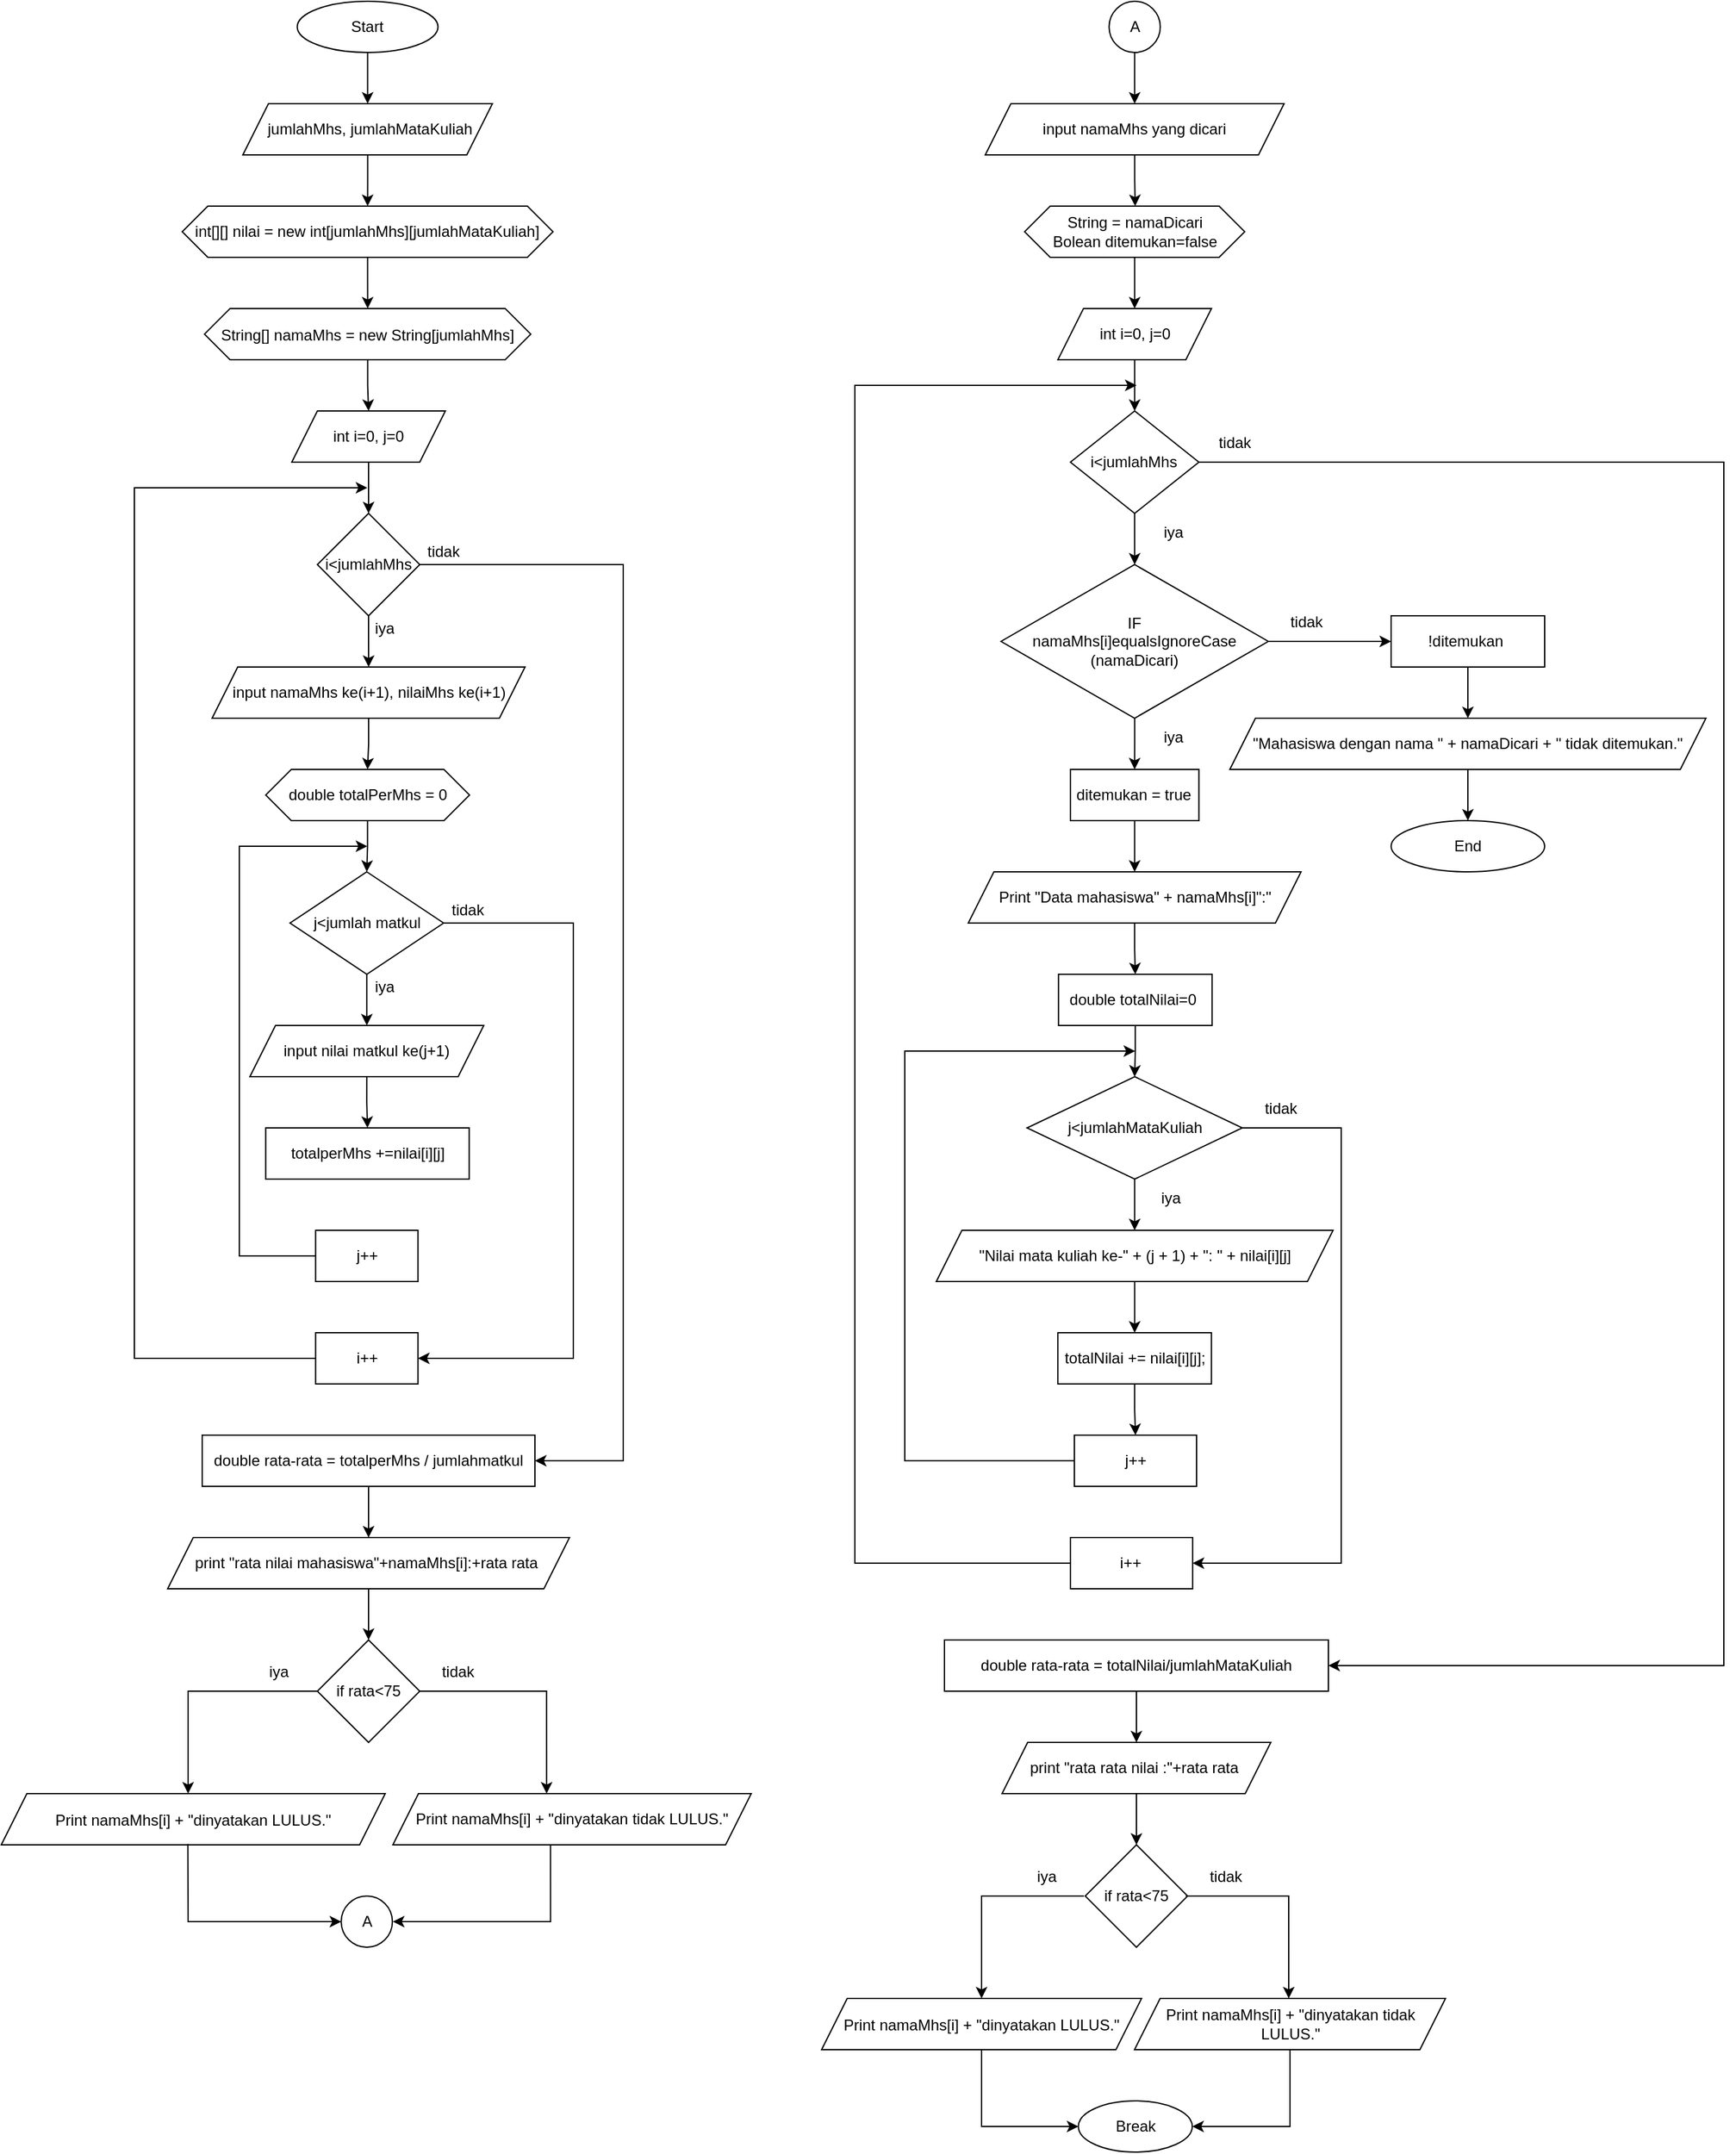<mxfile version="25.0.3">
  <diagram id="C5RBs43oDa-KdzZeNtuy" name="Page-1">
    <mxGraphModel dx="3225" dy="1543" grid="1" gridSize="10" guides="1" tooltips="1" connect="1" arrows="1" fold="1" page="1" pageScale="1" pageWidth="827" pageHeight="1169" math="0" shadow="0">
      <root>
        <mxCell id="WIyWlLk6GJQsqaUBKTNV-0" />
        <mxCell id="WIyWlLk6GJQsqaUBKTNV-1" parent="WIyWlLk6GJQsqaUBKTNV-0" />
        <mxCell id="BTnv91q3jWUFgaDJkeV0-0" value="" style="edgeStyle=orthogonalEdgeStyle;rounded=0;orthogonalLoop=1;jettySize=auto;html=1;" parent="WIyWlLk6GJQsqaUBKTNV-1" source="jwS2e_aPXgQfTxwPNNqi-0" target="jwS2e_aPXgQfTxwPNNqi-1" edge="1">
          <mxGeometry relative="1" as="geometry" />
        </mxCell>
        <mxCell id="jwS2e_aPXgQfTxwPNNqi-0" value="Start" style="ellipse;whiteSpace=wrap;html=1;" parent="WIyWlLk6GJQsqaUBKTNV-1" vertex="1">
          <mxGeometry x="345.26" y="40" width="110" height="40" as="geometry" />
        </mxCell>
        <mxCell id="jwS2e_aPXgQfTxwPNNqi-4" value="" style="edgeStyle=orthogonalEdgeStyle;rounded=0;orthogonalLoop=1;jettySize=auto;html=1;" parent="WIyWlLk6GJQsqaUBKTNV-1" source="jwS2e_aPXgQfTxwPNNqi-1" target="jwS2e_aPXgQfTxwPNNqi-3" edge="1">
          <mxGeometry relative="1" as="geometry" />
        </mxCell>
        <mxCell id="jwS2e_aPXgQfTxwPNNqi-1" value="&amp;nbsp;jumlahMhs, jumlahMataKuliah" style="shape=parallelogram;perimeter=parallelogramPerimeter;whiteSpace=wrap;html=1;fixedSize=1;" parent="WIyWlLk6GJQsqaUBKTNV-1" vertex="1">
          <mxGeometry x="302.76" y="120" width="195" height="40" as="geometry" />
        </mxCell>
        <mxCell id="jwS2e_aPXgQfTxwPNNqi-33" value="" style="edgeStyle=orthogonalEdgeStyle;rounded=0;orthogonalLoop=1;jettySize=auto;html=1;" parent="WIyWlLk6GJQsqaUBKTNV-1" source="jwS2e_aPXgQfTxwPNNqi-3" target="jwS2e_aPXgQfTxwPNNqi-5" edge="1">
          <mxGeometry relative="1" as="geometry" />
        </mxCell>
        <mxCell id="jwS2e_aPXgQfTxwPNNqi-3" value="&lt;p data-pm-slice=&quot;1 1 []&quot;&gt;int[][] nilai = new int[jumlahMhs][jumlahMataKuliah]&lt;/p&gt;" style="shape=hexagon;perimeter=hexagonPerimeter2;whiteSpace=wrap;html=1;fixedSize=1;" parent="WIyWlLk6GJQsqaUBKTNV-1" vertex="1">
          <mxGeometry x="255.39" y="200" width="289.74" height="40" as="geometry" />
        </mxCell>
        <mxCell id="jwS2e_aPXgQfTxwPNNqi-34" value="" style="edgeStyle=orthogonalEdgeStyle;rounded=0;orthogonalLoop=1;jettySize=auto;html=1;" parent="WIyWlLk6GJQsqaUBKTNV-1" source="jwS2e_aPXgQfTxwPNNqi-5" target="jwS2e_aPXgQfTxwPNNqi-8" edge="1">
          <mxGeometry relative="1" as="geometry" />
        </mxCell>
        <mxCell id="jwS2e_aPXgQfTxwPNNqi-5" value="String[] namaMhs = new String[jumlahMhs]" style="shape=hexagon;perimeter=hexagonPerimeter2;fixedSize=1;fontFamily=Helvetica;fontColor=default;" parent="WIyWlLk6GJQsqaUBKTNV-1" vertex="1">
          <mxGeometry x="272.76" y="280" width="255" height="40" as="geometry" />
        </mxCell>
        <mxCell id="jwS2e_aPXgQfTxwPNNqi-36" value="" style="edgeStyle=orthogonalEdgeStyle;rounded=0;orthogonalLoop=1;jettySize=auto;html=1;" parent="WIyWlLk6GJQsqaUBKTNV-1" source="jwS2e_aPXgQfTxwPNNqi-7" target="jwS2e_aPXgQfTxwPNNqi-11" edge="1">
          <mxGeometry relative="1" as="geometry" />
        </mxCell>
        <mxCell id="B4vdxbvmDV-0QUIjVJQJ-12" style="edgeStyle=orthogonalEdgeStyle;rounded=0;orthogonalLoop=1;jettySize=auto;html=1;exitX=1;exitY=0.5;exitDx=0;exitDy=0;entryX=1;entryY=0.5;entryDx=0;entryDy=0;" parent="WIyWlLk6GJQsqaUBKTNV-1" source="jwS2e_aPXgQfTxwPNNqi-7" target="jwS2e_aPXgQfTxwPNNqi-45" edge="1">
          <mxGeometry relative="1" as="geometry">
            <mxPoint x="640" y="1100" as="targetPoint" />
            <Array as="points">
              <mxPoint x="600" y="480" />
              <mxPoint x="600" y="1180" />
            </Array>
          </mxGeometry>
        </mxCell>
        <mxCell id="jwS2e_aPXgQfTxwPNNqi-7" value="i&amp;lt;jumlahMhs" style="rhombus;whiteSpace=wrap;html=1;" parent="WIyWlLk6GJQsqaUBKTNV-1" vertex="1">
          <mxGeometry x="361" y="440" width="80" height="80" as="geometry" />
        </mxCell>
        <mxCell id="jwS2e_aPXgQfTxwPNNqi-35" value="" style="edgeStyle=orthogonalEdgeStyle;rounded=0;orthogonalLoop=1;jettySize=auto;html=1;" parent="WIyWlLk6GJQsqaUBKTNV-1" source="jwS2e_aPXgQfTxwPNNqi-8" target="jwS2e_aPXgQfTxwPNNqi-7" edge="1">
          <mxGeometry relative="1" as="geometry" />
        </mxCell>
        <mxCell id="jwS2e_aPXgQfTxwPNNqi-8" value="int i=0, j=0" style="shape=parallelogram;perimeter=parallelogramPerimeter;whiteSpace=wrap;html=1;fixedSize=1;" parent="WIyWlLk6GJQsqaUBKTNV-1" vertex="1">
          <mxGeometry x="341" y="360" width="120" height="40" as="geometry" />
        </mxCell>
        <mxCell id="BTnv91q3jWUFgaDJkeV0-2" value="" style="edgeStyle=orthogonalEdgeStyle;rounded=0;orthogonalLoop=1;jettySize=auto;html=1;" parent="WIyWlLk6GJQsqaUBKTNV-1" source="jwS2e_aPXgQfTxwPNNqi-11" target="B4vdxbvmDV-0QUIjVJQJ-2" edge="1">
          <mxGeometry relative="1" as="geometry" />
        </mxCell>
        <mxCell id="jwS2e_aPXgQfTxwPNNqi-11" value="input namaMhs ke(i+1), nilaiMhs ke(i+1)" style="shape=parallelogram;perimeter=parallelogramPerimeter;whiteSpace=wrap;html=1;fixedSize=1;" parent="WIyWlLk6GJQsqaUBKTNV-1" vertex="1">
          <mxGeometry x="278.75" y="560" width="244.5" height="40" as="geometry" />
        </mxCell>
        <mxCell id="jwS2e_aPXgQfTxwPNNqi-18" style="edgeStyle=orthogonalEdgeStyle;rounded=0;orthogonalLoop=1;jettySize=auto;html=1;exitX=1;exitY=0.5;exitDx=0;exitDy=0;entryX=1;entryY=0.5;entryDx=0;entryDy=0;" parent="WIyWlLk6GJQsqaUBKTNV-1" target="jwS2e_aPXgQfTxwPNNqi-25" edge="1">
          <mxGeometry relative="1" as="geometry">
            <mxPoint x="445" y="1060" as="targetPoint" />
            <Array as="points">
              <mxPoint x="561" y="760" />
              <mxPoint x="561" y="1100" />
            </Array>
            <mxPoint x="440" y="760" as="sourcePoint" />
          </mxGeometry>
        </mxCell>
        <mxCell id="B4vdxbvmDV-0QUIjVJQJ-9" style="edgeStyle=orthogonalEdgeStyle;rounded=0;orthogonalLoop=1;jettySize=auto;html=1;exitX=0.5;exitY=1;exitDx=0;exitDy=0;entryX=0.5;entryY=0;entryDx=0;entryDy=0;" parent="WIyWlLk6GJQsqaUBKTNV-1" source="jwS2e_aPXgQfTxwPNNqi-13" target="jwS2e_aPXgQfTxwPNNqi-38" edge="1">
          <mxGeometry relative="1" as="geometry" />
        </mxCell>
        <mxCell id="jwS2e_aPXgQfTxwPNNqi-13" value="j&amp;lt;jumlah matkul" style="rhombus;whiteSpace=wrap;html=1;" parent="WIyWlLk6GJQsqaUBKTNV-1" vertex="1">
          <mxGeometry x="339.63" y="720" width="120" height="80" as="geometry" />
        </mxCell>
        <mxCell id="jwS2e_aPXgQfTxwPNNqi-15" value="j++" style="rounded=0;whiteSpace=wrap;html=1;" parent="WIyWlLk6GJQsqaUBKTNV-1" vertex="1">
          <mxGeometry x="359.63" y="1000" width="80" height="40" as="geometry" />
        </mxCell>
        <mxCell id="jwS2e_aPXgQfTxwPNNqi-29" style="edgeStyle=orthogonalEdgeStyle;rounded=0;orthogonalLoop=1;jettySize=auto;html=1;exitX=0;exitY=0.5;exitDx=0;exitDy=0;" parent="WIyWlLk6GJQsqaUBKTNV-1" source="jwS2e_aPXgQfTxwPNNqi-25" edge="1">
          <mxGeometry relative="1" as="geometry">
            <mxPoint x="400" y="420" as="targetPoint" />
            <Array as="points">
              <mxPoint x="361" y="1100" />
              <mxPoint x="218" y="1100" />
              <mxPoint x="218" y="420" />
            </Array>
            <mxPoint x="360" y="1060" as="sourcePoint" />
          </mxGeometry>
        </mxCell>
        <mxCell id="jwS2e_aPXgQfTxwPNNqi-25" value="i++" style="rounded=0;whiteSpace=wrap;html=1;" parent="WIyWlLk6GJQsqaUBKTNV-1" vertex="1">
          <mxGeometry x="359.63" y="1080" width="80" height="40" as="geometry" />
        </mxCell>
        <mxCell id="B4vdxbvmDV-0QUIjVJQJ-10" style="edgeStyle=orthogonalEdgeStyle;rounded=0;orthogonalLoop=1;jettySize=auto;html=1;exitX=0.5;exitY=1;exitDx=0;exitDy=0;entryX=0.5;entryY=0;entryDx=0;entryDy=0;" parent="WIyWlLk6GJQsqaUBKTNV-1" source="jwS2e_aPXgQfTxwPNNqi-38" target="B4vdxbvmDV-0QUIjVJQJ-7" edge="1">
          <mxGeometry relative="1" as="geometry" />
        </mxCell>
        <mxCell id="jwS2e_aPXgQfTxwPNNqi-38" value="input nilai matkul ke(j+1)" style="shape=parallelogram;perimeter=parallelogramPerimeter;whiteSpace=wrap;html=1;fixedSize=1;" parent="WIyWlLk6GJQsqaUBKTNV-1" vertex="1">
          <mxGeometry x="308.26" y="840" width="182.75" height="40" as="geometry" />
        </mxCell>
        <mxCell id="jwS2e_aPXgQfTxwPNNqi-40" value="iya" style="text;strokeColor=none;fillColor=none;align=left;verticalAlign=middle;spacingLeft=4;spacingRight=4;overflow=hidden;points=[[0,0.5],[1,0.5]];portConstraint=eastwest;rotatable=0;whiteSpace=wrap;html=1;" parent="WIyWlLk6GJQsqaUBKTNV-1" vertex="1">
          <mxGeometry x="400.26" y="520" width="55" height="20" as="geometry" />
        </mxCell>
        <mxCell id="jwS2e_aPXgQfTxwPNNqi-41" value="iya" style="text;strokeColor=none;fillColor=none;align=left;verticalAlign=middle;spacingLeft=4;spacingRight=4;overflow=hidden;points=[[0,0.5],[1,0.5]];portConstraint=eastwest;rotatable=0;whiteSpace=wrap;html=1;" parent="WIyWlLk6GJQsqaUBKTNV-1" vertex="1">
          <mxGeometry x="400.26" y="800" width="55" height="20" as="geometry" />
        </mxCell>
        <mxCell id="jwS2e_aPXgQfTxwPNNqi-42" value="tidak" style="text;strokeColor=none;fillColor=none;align=left;verticalAlign=middle;spacingLeft=4;spacingRight=4;overflow=hidden;points=[[0,0.5],[1,0.5]];portConstraint=eastwest;rotatable=0;whiteSpace=wrap;html=1;" parent="WIyWlLk6GJQsqaUBKTNV-1" vertex="1">
          <mxGeometry x="441" y="460" width="55" height="20" as="geometry" />
        </mxCell>
        <mxCell id="jwS2e_aPXgQfTxwPNNqi-43" value="tidak" style="text;strokeColor=none;fillColor=none;align=left;verticalAlign=middle;spacingLeft=4;spacingRight=4;overflow=hidden;points=[[0,0.5],[1,0.5]];portConstraint=eastwest;rotatable=0;whiteSpace=wrap;html=1;" parent="WIyWlLk6GJQsqaUBKTNV-1" vertex="1">
          <mxGeometry x="459.63" y="740" width="55" height="20" as="geometry" />
        </mxCell>
        <mxCell id="jwS2e_aPXgQfTxwPNNqi-52" value="" style="edgeStyle=orthogonalEdgeStyle;rounded=0;orthogonalLoop=1;jettySize=auto;html=1;" parent="WIyWlLk6GJQsqaUBKTNV-1" source="jwS2e_aPXgQfTxwPNNqi-45" target="jwS2e_aPXgQfTxwPNNqi-51" edge="1">
          <mxGeometry relative="1" as="geometry" />
        </mxCell>
        <mxCell id="jwS2e_aPXgQfTxwPNNqi-45" value="double rata-rata =&amp;nbsp;&lt;span style=&quot;background-color: initial;&quot;&gt;totalperMhs / jumlahmatkul&lt;/span&gt;" style="rounded=0;whiteSpace=wrap;html=1;" parent="WIyWlLk6GJQsqaUBKTNV-1" vertex="1">
          <mxGeometry x="271" y="1160" width="260" height="40" as="geometry" />
        </mxCell>
        <mxCell id="jwS2e_aPXgQfTxwPNNqi-54" value="" style="edgeStyle=orthogonalEdgeStyle;rounded=0;orthogonalLoop=1;jettySize=auto;html=1;" parent="WIyWlLk6GJQsqaUBKTNV-1" source="jwS2e_aPXgQfTxwPNNqi-51" target="jwS2e_aPXgQfTxwPNNqi-53" edge="1">
          <mxGeometry relative="1" as="geometry" />
        </mxCell>
        <mxCell id="jwS2e_aPXgQfTxwPNNqi-51" value="print &quot;rata nilai mahasiswa&quot;+namaMhs[i]:+rata rata&amp;nbsp;" style="shape=parallelogram;perimeter=parallelogramPerimeter;whiteSpace=wrap;html=1;fixedSize=1;rounded=0;" parent="WIyWlLk6GJQsqaUBKTNV-1" vertex="1">
          <mxGeometry x="244" y="1240" width="314" height="40" as="geometry" />
        </mxCell>
        <mxCell id="jwS2e_aPXgQfTxwPNNqi-59" value="" style="edgeStyle=orthogonalEdgeStyle;rounded=0;orthogonalLoop=1;jettySize=auto;html=1;" parent="WIyWlLk6GJQsqaUBKTNV-1" source="jwS2e_aPXgQfTxwPNNqi-53" target="jwS2e_aPXgQfTxwPNNqi-58" edge="1">
          <mxGeometry relative="1" as="geometry">
            <Array as="points">
              <mxPoint x="260" y="1360" />
            </Array>
          </mxGeometry>
        </mxCell>
        <mxCell id="jwS2e_aPXgQfTxwPNNqi-61" value="" style="edgeStyle=orthogonalEdgeStyle;rounded=0;orthogonalLoop=1;jettySize=auto;html=1;entryX=0.429;entryY=0;entryDx=0;entryDy=0;entryPerimeter=0;" parent="WIyWlLk6GJQsqaUBKTNV-1" source="jwS2e_aPXgQfTxwPNNqi-53" target="jwS2e_aPXgQfTxwPNNqi-62" edge="1">
          <mxGeometry relative="1" as="geometry">
            <mxPoint x="534.053" y="1440" as="targetPoint" />
            <Array as="points">
              <mxPoint x="540" y="1360" />
            </Array>
          </mxGeometry>
        </mxCell>
        <mxCell id="jwS2e_aPXgQfTxwPNNqi-53" value="if rata&amp;lt;75" style="rhombus;whiteSpace=wrap;html=1;rounded=0;" parent="WIyWlLk6GJQsqaUBKTNV-1" vertex="1">
          <mxGeometry x="361" y="1320" width="80" height="80" as="geometry" />
        </mxCell>
        <mxCell id="jwS2e_aPXgQfTxwPNNqi-58" value="Print namaMhs[i] + &quot;dinyatakan LULUS.&quot;" style="shape=parallelogram;perimeter=parallelogramPerimeter;fixedSize=1;rounded=0;fillColor=default;strokeColor=default;fontColor=default;" parent="WIyWlLk6GJQsqaUBKTNV-1" vertex="1">
          <mxGeometry x="114" y="1440" width="300" height="40" as="geometry" />
        </mxCell>
        <mxCell id="H9_sYcuOeCX_Qr50alYG-3" style="edgeStyle=orthogonalEdgeStyle;rounded=0;orthogonalLoop=1;jettySize=auto;html=1;exitX=0.5;exitY=1;exitDx=0;exitDy=0;" parent="WIyWlLk6GJQsqaUBKTNV-1" edge="1">
          <mxGeometry relative="1" as="geometry">
            <mxPoint x="420" y="1540" as="targetPoint" />
            <Array as="points">
              <mxPoint x="543" y="1540" />
            </Array>
            <mxPoint x="543.18" y="1480" as="sourcePoint" />
          </mxGeometry>
        </mxCell>
        <mxCell id="jwS2e_aPXgQfTxwPNNqi-62" value="Print&amp;nbsp;&lt;span style=&quot;background-color: initial;&quot;&gt;namaMhs[i] + &quot;dinyatakan tidak LULUS.&quot;&lt;/span&gt;" style="shape=parallelogram;perimeter=parallelogramPerimeter;whiteSpace=wrap;html=1;fixedSize=1;rounded=0;" parent="WIyWlLk6GJQsqaUBKTNV-1" vertex="1">
          <mxGeometry x="420" y="1440" width="280" height="40" as="geometry" />
        </mxCell>
        <mxCell id="B4vdxbvmDV-0QUIjVJQJ-3" value="" style="edgeStyle=orthogonalEdgeStyle;rounded=0;orthogonalLoop=1;jettySize=auto;html=1;exitX=0;exitY=0.5;exitDx=0;exitDy=0;" parent="WIyWlLk6GJQsqaUBKTNV-1" source="jwS2e_aPXgQfTxwPNNqi-15" edge="1">
          <mxGeometry relative="1" as="geometry">
            <mxPoint x="400" y="700" as="targetPoint" />
            <Array as="points">
              <mxPoint x="300" y="1020" />
              <mxPoint x="300" y="700" />
            </Array>
            <mxPoint x="360" y="950" as="sourcePoint" />
          </mxGeometry>
        </mxCell>
        <mxCell id="BTnv91q3jWUFgaDJkeV0-3" value="" style="edgeStyle=orthogonalEdgeStyle;rounded=0;orthogonalLoop=1;jettySize=auto;html=1;" parent="WIyWlLk6GJQsqaUBKTNV-1" source="B4vdxbvmDV-0QUIjVJQJ-2" target="jwS2e_aPXgQfTxwPNNqi-13" edge="1">
          <mxGeometry relative="1" as="geometry" />
        </mxCell>
        <mxCell id="B4vdxbvmDV-0QUIjVJQJ-2" value="double totalPerMhs&amp;nbsp;&lt;span style=&quot;background-color: initial;&quot;&gt;= 0&lt;/span&gt;" style="shape=hexagon;perimeter=hexagonPerimeter2;whiteSpace=wrap;html=1;fixedSize=1;" parent="WIyWlLk6GJQsqaUBKTNV-1" vertex="1">
          <mxGeometry x="320.64" y="640" width="159.24" height="40" as="geometry" />
        </mxCell>
        <mxCell id="B4vdxbvmDV-0QUIjVJQJ-7" value="totalperMhs +=nilai[i][j]" style="rounded=0;whiteSpace=wrap;html=1;" parent="WIyWlLk6GJQsqaUBKTNV-1" vertex="1">
          <mxGeometry x="320.64" y="920" width="159" height="40" as="geometry" />
        </mxCell>
        <mxCell id="B4vdxbvmDV-0QUIjVJQJ-49" value="iya" style="text;html=1;align=center;verticalAlign=middle;whiteSpace=wrap;rounded=0;fontFamily=Helvetica;fontSize=12;fontColor=default;" parent="WIyWlLk6GJQsqaUBKTNV-1" vertex="1">
          <mxGeometry x="301" y="1330" width="60" height="30" as="geometry" />
        </mxCell>
        <mxCell id="B4vdxbvmDV-0QUIjVJQJ-50" value="tidak" style="text;html=1;align=center;verticalAlign=middle;whiteSpace=wrap;rounded=0;fontFamily=Helvetica;fontSize=12;fontColor=default;" parent="WIyWlLk6GJQsqaUBKTNV-1" vertex="1">
          <mxGeometry x="441" y="1330" width="60" height="30" as="geometry" />
        </mxCell>
        <mxCell id="BTnv91q3jWUFgaDJkeV0-5" value="" style="endArrow=classic;html=1;rounded=0;exitX=0.486;exitY=0.98;exitDx=0;exitDy=0;exitPerimeter=0;entryX=0;entryY=0.5;entryDx=0;entryDy=0;" parent="WIyWlLk6GJQsqaUBKTNV-1" source="jwS2e_aPXgQfTxwPNNqi-58" target="CpKf-HVSkjeZZySReFww-56" edge="1">
          <mxGeometry width="50" height="50" relative="1" as="geometry">
            <mxPoint x="270" y="1470" as="sourcePoint" />
            <mxPoint x="292.88" y="1540" as="targetPoint" />
            <Array as="points">
              <mxPoint x="260" y="1540" />
            </Array>
          </mxGeometry>
        </mxCell>
        <mxCell id="CpKf-HVSkjeZZySReFww-1" value="" style="edgeStyle=orthogonalEdgeStyle;rounded=0;orthogonalLoop=1;jettySize=auto;html=1;" parent="WIyWlLk6GJQsqaUBKTNV-1" source="CpKf-HVSkjeZZySReFww-2" target="CpKf-HVSkjeZZySReFww-4" edge="1">
          <mxGeometry relative="1" as="geometry" />
        </mxCell>
        <mxCell id="CpKf-HVSkjeZZySReFww-2" value="&lt;div&gt;String = namaDicari&lt;/div&gt;Bolean ditemukan=false" style="shape=hexagon;perimeter=hexagonPerimeter2;whiteSpace=wrap;html=1;fixedSize=1;rounded=0;strokeColor=default;align=center;verticalAlign=middle;fontFamily=Helvetica;fontSize=12;fontColor=default;fillColor=default;" parent="WIyWlLk6GJQsqaUBKTNV-1" vertex="1">
          <mxGeometry x="913.63" y="200" width="172" height="40" as="geometry" />
        </mxCell>
        <mxCell id="CpKf-HVSkjeZZySReFww-3" value="" style="edgeStyle=orthogonalEdgeStyle;rounded=0;orthogonalLoop=1;jettySize=auto;html=1;fontFamily=Helvetica;fontSize=12;fontColor=default;" parent="WIyWlLk6GJQsqaUBKTNV-1" source="CpKf-HVSkjeZZySReFww-4" target="CpKf-HVSkjeZZySReFww-7" edge="1">
          <mxGeometry relative="1" as="geometry" />
        </mxCell>
        <mxCell id="CpKf-HVSkjeZZySReFww-4" value="int i=0, j=0" style="shape=parallelogram;perimeter=parallelogramPerimeter;whiteSpace=wrap;html=1;fixedSize=1;rounded=0;strokeColor=default;align=center;verticalAlign=middle;fontFamily=Helvetica;fontSize=12;fontColor=default;fillColor=default;" parent="WIyWlLk6GJQsqaUBKTNV-1" vertex="1">
          <mxGeometry x="939.63" y="280" width="120" height="40" as="geometry" />
        </mxCell>
        <mxCell id="CpKf-HVSkjeZZySReFww-5" value="" style="edgeStyle=orthogonalEdgeStyle;rounded=0;orthogonalLoop=1;jettySize=auto;html=1;fontFamily=Helvetica;fontSize=12;fontColor=default;" parent="WIyWlLk6GJQsqaUBKTNV-1" source="CpKf-HVSkjeZZySReFww-7" target="CpKf-HVSkjeZZySReFww-10" edge="1">
          <mxGeometry relative="1" as="geometry" />
        </mxCell>
        <mxCell id="CpKf-HVSkjeZZySReFww-6" style="edgeStyle=orthogonalEdgeStyle;rounded=0;orthogonalLoop=1;jettySize=auto;html=1;fontFamily=Helvetica;fontSize=12;fontColor=default;entryX=1;entryY=0.5;entryDx=0;entryDy=0;" parent="WIyWlLk6GJQsqaUBKTNV-1" target="CpKf-HVSkjeZZySReFww-27" edge="1">
          <mxGeometry relative="1" as="geometry">
            <mxPoint x="1172" y="1340.0" as="targetPoint" />
            <Array as="points">
              <mxPoint x="1460" y="400" />
              <mxPoint x="1460" y="1340" />
            </Array>
            <mxPoint x="1050" y="400" as="sourcePoint" />
          </mxGeometry>
        </mxCell>
        <mxCell id="CpKf-HVSkjeZZySReFww-7" value="i&amp;lt;jumlahMhs" style="rhombus;whiteSpace=wrap;html=1;rounded=0;" parent="WIyWlLk6GJQsqaUBKTNV-1" vertex="1">
          <mxGeometry x="949.43" y="360" width="100.38" height="80" as="geometry" />
        </mxCell>
        <mxCell id="CpKf-HVSkjeZZySReFww-8" value="" style="edgeStyle=orthogonalEdgeStyle;rounded=0;orthogonalLoop=1;jettySize=auto;html=1;fontFamily=Helvetica;fontSize=12;fontColor=default;" parent="WIyWlLk6GJQsqaUBKTNV-1" source="CpKf-HVSkjeZZySReFww-10" target="CpKf-HVSkjeZZySReFww-12" edge="1">
          <mxGeometry relative="1" as="geometry" />
        </mxCell>
        <mxCell id="CpKf-HVSkjeZZySReFww-9" style="edgeStyle=orthogonalEdgeStyle;rounded=0;orthogonalLoop=1;jettySize=auto;html=1;exitX=1;exitY=0.5;exitDx=0;exitDy=0;entryX=0;entryY=0.5;entryDx=0;entryDy=0;fontFamily=Helvetica;fontSize=12;fontColor=default;" parent="WIyWlLk6GJQsqaUBKTNV-1" source="CpKf-HVSkjeZZySReFww-10" target="CpKf-HVSkjeZZySReFww-41" edge="1">
          <mxGeometry relative="1" as="geometry" />
        </mxCell>
        <mxCell id="CpKf-HVSkjeZZySReFww-10" value="&lt;div&gt;IF&lt;/div&gt;&lt;font style=&quot;font-size: 12px;&quot;&gt;namaMhs[i]equalsIgnoreCase&lt;/font&gt;&lt;div style=&quot;&quot;&gt;&lt;font style=&quot;font-size: 12px;&quot;&gt;(namaDicari)&lt;/font&gt;&lt;/div&gt;" style="rhombus;whiteSpace=wrap;html=1;rounded=0;" parent="WIyWlLk6GJQsqaUBKTNV-1" vertex="1">
          <mxGeometry x="895.19" y="480" width="208.87" height="120" as="geometry" />
        </mxCell>
        <mxCell id="CpKf-HVSkjeZZySReFww-11" value="" style="edgeStyle=orthogonalEdgeStyle;rounded=0;orthogonalLoop=1;jettySize=auto;html=1;fontFamily=Helvetica;fontSize=12;fontColor=default;" parent="WIyWlLk6GJQsqaUBKTNV-1" source="CpKf-HVSkjeZZySReFww-12" target="CpKf-HVSkjeZZySReFww-14" edge="1">
          <mxGeometry relative="1" as="geometry" />
        </mxCell>
        <mxCell id="CpKf-HVSkjeZZySReFww-12" value="ditemukan = true" style="whiteSpace=wrap;html=1;rounded=0;" parent="WIyWlLk6GJQsqaUBKTNV-1" vertex="1">
          <mxGeometry x="949.43" y="640" width="100.38" height="40" as="geometry" />
        </mxCell>
        <mxCell id="CpKf-HVSkjeZZySReFww-13" value="" style="edgeStyle=orthogonalEdgeStyle;rounded=0;orthogonalLoop=1;jettySize=auto;html=1;fontFamily=Helvetica;fontSize=12;fontColor=default;" parent="WIyWlLk6GJQsqaUBKTNV-1" source="CpKf-HVSkjeZZySReFww-14" target="CpKf-HVSkjeZZySReFww-16" edge="1">
          <mxGeometry relative="1" as="geometry" />
        </mxCell>
        <mxCell id="CpKf-HVSkjeZZySReFww-14" value="Print &quot;Data mahasiswa&quot; + namaMhs[i]&quot;:&quot;" style="shape=parallelogram;perimeter=parallelogramPerimeter;whiteSpace=wrap;html=1;fixedSize=1;rounded=0;" parent="WIyWlLk6GJQsqaUBKTNV-1" vertex="1">
          <mxGeometry x="869.62" y="720" width="260" height="40" as="geometry" />
        </mxCell>
        <mxCell id="CpKf-HVSkjeZZySReFww-15" value="" style="edgeStyle=orthogonalEdgeStyle;rounded=0;orthogonalLoop=1;jettySize=auto;html=1;fontFamily=Helvetica;fontSize=12;fontColor=default;" parent="WIyWlLk6GJQsqaUBKTNV-1" source="CpKf-HVSkjeZZySReFww-16" target="CpKf-HVSkjeZZySReFww-19" edge="1">
          <mxGeometry relative="1" as="geometry" />
        </mxCell>
        <mxCell id="CpKf-HVSkjeZZySReFww-16" value="double totalNilai=0&amp;nbsp;" style="whiteSpace=wrap;html=1;rounded=0;" parent="WIyWlLk6GJQsqaUBKTNV-1" vertex="1">
          <mxGeometry x="940.14" y="800" width="120" height="40" as="geometry" />
        </mxCell>
        <mxCell id="CpKf-HVSkjeZZySReFww-17" style="edgeStyle=orthogonalEdgeStyle;rounded=0;orthogonalLoop=1;jettySize=auto;html=1;exitX=1;exitY=0.5;exitDx=0;exitDy=0;fontFamily=Helvetica;fontSize=12;fontColor=default;entryX=1;entryY=0.5;entryDx=0;entryDy=0;" parent="WIyWlLk6GJQsqaUBKTNV-1" source="CpKf-HVSkjeZZySReFww-19" target="CpKf-HVSkjeZZySReFww-25" edge="1">
          <mxGeometry relative="1" as="geometry">
            <mxPoint x="1160" y="1360" as="targetPoint" />
            <Array as="points">
              <mxPoint x="1161" y="920" />
              <mxPoint x="1161" y="1260" />
            </Array>
          </mxGeometry>
        </mxCell>
        <mxCell id="CpKf-HVSkjeZZySReFww-18" value="" style="edgeStyle=orthogonalEdgeStyle;rounded=0;orthogonalLoop=1;jettySize=auto;html=1;" parent="WIyWlLk6GJQsqaUBKTNV-1" source="CpKf-HVSkjeZZySReFww-19" target="CpKf-HVSkjeZZySReFww-21" edge="1">
          <mxGeometry relative="1" as="geometry" />
        </mxCell>
        <mxCell id="CpKf-HVSkjeZZySReFww-19" value="j&amp;lt;jumlahMataKuliah" style="rhombus;whiteSpace=wrap;html=1;rounded=0;" parent="WIyWlLk6GJQsqaUBKTNV-1" vertex="1">
          <mxGeometry x="915.54" y="880" width="168.17" height="80" as="geometry" />
        </mxCell>
        <mxCell id="CpKf-HVSkjeZZySReFww-20" value="" style="edgeStyle=orthogonalEdgeStyle;rounded=0;orthogonalLoop=1;jettySize=auto;html=1;" parent="WIyWlLk6GJQsqaUBKTNV-1" source="CpKf-HVSkjeZZySReFww-21" target="CpKf-HVSkjeZZySReFww-48" edge="1">
          <mxGeometry relative="1" as="geometry" />
        </mxCell>
        <mxCell id="CpKf-HVSkjeZZySReFww-21" value="&quot;Nilai mata kuliah ke-&quot; + (j + 1) + &quot;: &quot; + nilai[i][j]" style="shape=parallelogram;perimeter=parallelogramPerimeter;fixedSize=1;rounded=0;whiteSpace=wrap;" parent="WIyWlLk6GJQsqaUBKTNV-1" vertex="1">
          <mxGeometry x="844.64" y="1000" width="310" height="40" as="geometry" />
        </mxCell>
        <mxCell id="CpKf-HVSkjeZZySReFww-22" style="edgeStyle=orthogonalEdgeStyle;rounded=0;orthogonalLoop=1;jettySize=auto;html=1;fontFamily=Helvetica;fontSize=12;fontColor=default;exitX=0.014;exitY=0.455;exitDx=0;exitDy=0;exitPerimeter=0;" parent="WIyWlLk6GJQsqaUBKTNV-1" source="CpKf-HVSkjeZZySReFww-23" edge="1">
          <mxGeometry relative="1" as="geometry">
            <mxPoint x="1000" y="860" as="targetPoint" />
            <Array as="points">
              <mxPoint x="954" y="1180" />
              <mxPoint x="820" y="1180" />
              <mxPoint x="820" y="860" />
            </Array>
            <mxPoint x="950" y="1180" as="sourcePoint" />
          </mxGeometry>
        </mxCell>
        <mxCell id="CpKf-HVSkjeZZySReFww-23" value="j++" style="whiteSpace=wrap;html=1;rounded=0;strokeColor=default;align=center;verticalAlign=middle;fontFamily=Helvetica;fontSize=12;fontColor=default;fillColor=default;" parent="WIyWlLk6GJQsqaUBKTNV-1" vertex="1">
          <mxGeometry x="952.51" y="1160" width="95.49" height="40" as="geometry" />
        </mxCell>
        <mxCell id="CpKf-HVSkjeZZySReFww-24" style="edgeStyle=orthogonalEdgeStyle;rounded=0;orthogonalLoop=1;jettySize=auto;html=1;fontFamily=Helvetica;fontSize=12;fontColor=default;exitX=0;exitY=0.5;exitDx=0;exitDy=0;" parent="WIyWlLk6GJQsqaUBKTNV-1" source="CpKf-HVSkjeZZySReFww-25" edge="1">
          <mxGeometry relative="1" as="geometry">
            <mxPoint x="1001.13" y="340" as="targetPoint" />
            <mxPoint x="949.13" y="1320" as="sourcePoint" />
            <Array as="points">
              <mxPoint x="781" y="1260" />
              <mxPoint x="781" y="340" />
            </Array>
          </mxGeometry>
        </mxCell>
        <mxCell id="CpKf-HVSkjeZZySReFww-25" value="i++" style="whiteSpace=wrap;html=1;rounded=0;strokeColor=default;align=center;verticalAlign=middle;fontFamily=Helvetica;fontSize=12;fontColor=default;fillColor=default;" parent="WIyWlLk6GJQsqaUBKTNV-1" vertex="1">
          <mxGeometry x="949.43" y="1240" width="95.49" height="40" as="geometry" />
        </mxCell>
        <mxCell id="CpKf-HVSkjeZZySReFww-26" style="edgeStyle=orthogonalEdgeStyle;rounded=0;orthogonalLoop=1;jettySize=auto;html=1;exitX=0.5;exitY=1;exitDx=0;exitDy=0;entryX=0.5;entryY=0;entryDx=0;entryDy=0;fontFamily=Helvetica;fontSize=12;fontColor=default;" parent="WIyWlLk6GJQsqaUBKTNV-1" source="CpKf-HVSkjeZZySReFww-27" target="CpKf-HVSkjeZZySReFww-31" edge="1">
          <mxGeometry relative="1" as="geometry" />
        </mxCell>
        <mxCell id="CpKf-HVSkjeZZySReFww-27" value="double rata-rata =&amp;nbsp;&lt;span style=&quot;background-color: initial;&quot;&gt;totalNilai/jumlahMataKuliah&lt;/span&gt;" style="rounded=0;whiteSpace=wrap;html=1;" parent="WIyWlLk6GJQsqaUBKTNV-1" vertex="1">
          <mxGeometry x="851" y="1320" width="300" height="40" as="geometry" />
        </mxCell>
        <mxCell id="CpKf-HVSkjeZZySReFww-28" value="iya" style="text;html=1;align=center;verticalAlign=middle;whiteSpace=wrap;rounded=0;fontFamily=Helvetica;fontSize=12;fontColor=default;" parent="WIyWlLk6GJQsqaUBKTNV-1" vertex="1">
          <mxGeometry x="999.63" y="440" width="60" height="30" as="geometry" />
        </mxCell>
        <mxCell id="CpKf-HVSkjeZZySReFww-29" value="tidak" style="text;html=1;align=center;verticalAlign=middle;whiteSpace=wrap;rounded=0;fontFamily=Helvetica;fontSize=12;fontColor=default;" parent="WIyWlLk6GJQsqaUBKTNV-1" vertex="1">
          <mxGeometry x="1048" y="370" width="60" height="30" as="geometry" />
        </mxCell>
        <mxCell id="CpKf-HVSkjeZZySReFww-30" style="edgeStyle=orthogonalEdgeStyle;rounded=0;orthogonalLoop=1;jettySize=auto;html=1;exitX=0.5;exitY=1;exitDx=0;exitDy=0;entryX=0.5;entryY=0;entryDx=0;entryDy=0;fontFamily=Helvetica;fontSize=12;fontColor=default;" parent="WIyWlLk6GJQsqaUBKTNV-1" source="CpKf-HVSkjeZZySReFww-31" target="CpKf-HVSkjeZZySReFww-33" edge="1">
          <mxGeometry relative="1" as="geometry" />
        </mxCell>
        <mxCell id="CpKf-HVSkjeZZySReFww-31" value="print &quot;rata rata nilai :&quot;+rata rata&amp;nbsp;" style="shape=parallelogram;perimeter=parallelogramPerimeter;whiteSpace=wrap;html=1;fixedSize=1;rounded=0;" parent="WIyWlLk6GJQsqaUBKTNV-1" vertex="1">
          <mxGeometry x="896" y="1400" width="210" height="40" as="geometry" />
        </mxCell>
        <mxCell id="CpKf-HVSkjeZZySReFww-32" value="iya" style="text;html=1;align=center;verticalAlign=middle;whiteSpace=wrap;rounded=0;fontFamily=Helvetica;fontSize=12;fontColor=default;" parent="WIyWlLk6GJQsqaUBKTNV-1" vertex="1">
          <mxGeometry x="1000.14" y="600" width="60" height="30" as="geometry" />
        </mxCell>
        <mxCell id="CpKf-HVSkjeZZySReFww-33" value="if rata&amp;lt;75" style="rhombus;whiteSpace=wrap;html=1;rounded=0;" parent="WIyWlLk6GJQsqaUBKTNV-1" vertex="1">
          <mxGeometry x="961" y="1480" width="80" height="80" as="geometry" />
        </mxCell>
        <mxCell id="CpKf-HVSkjeZZySReFww-34" value="Print namaMhs[i] + &quot;dinyatakan LULUS.&quot;" style="shape=parallelogram;perimeter=parallelogramPerimeter;fixedSize=1;rounded=0;fillColor=default;strokeColor=default;fontColor=default;" parent="WIyWlLk6GJQsqaUBKTNV-1" vertex="1">
          <mxGeometry x="755" y="1600" width="250" height="40" as="geometry" />
        </mxCell>
        <mxCell id="CpKf-HVSkjeZZySReFww-35" style="edgeStyle=orthogonalEdgeStyle;rounded=0;orthogonalLoop=1;jettySize=auto;html=1;exitX=0.5;exitY=1;exitDx=0;exitDy=0;entryX=1;entryY=0.5;entryDx=0;entryDy=0;fontFamily=Helvetica;fontSize=12;fontColor=default;" parent="WIyWlLk6GJQsqaUBKTNV-1" source="CpKf-HVSkjeZZySReFww-36" target="CpKf-HVSkjeZZySReFww-39" edge="1">
          <mxGeometry relative="1" as="geometry" />
        </mxCell>
        <mxCell id="CpKf-HVSkjeZZySReFww-36" value="Print&amp;nbsp;&lt;span style=&quot;background-color: initial;&quot;&gt;namaMhs[i] + &quot;dinyatakan tidak LULUS.&quot;&lt;/span&gt;" style="shape=parallelogram;perimeter=parallelogramPerimeter;whiteSpace=wrap;html=1;fixedSize=1;rounded=0;" parent="WIyWlLk6GJQsqaUBKTNV-1" vertex="1">
          <mxGeometry x="999.52" y="1600" width="242.99" height="40" as="geometry" />
        </mxCell>
        <mxCell id="CpKf-HVSkjeZZySReFww-37" value="iya" style="text;html=1;align=center;verticalAlign=middle;whiteSpace=wrap;rounded=0;fontFamily=Helvetica;fontSize=12;fontColor=default;" parent="WIyWlLk6GJQsqaUBKTNV-1" vertex="1">
          <mxGeometry x="901.0" y="1490" width="60" height="30" as="geometry" />
        </mxCell>
        <mxCell id="CpKf-HVSkjeZZySReFww-38" value="tidak" style="text;html=1;align=center;verticalAlign=middle;whiteSpace=wrap;rounded=0;fontFamily=Helvetica;fontSize=12;fontColor=default;" parent="WIyWlLk6GJQsqaUBKTNV-1" vertex="1">
          <mxGeometry x="1041" y="1490" width="60" height="30" as="geometry" />
        </mxCell>
        <mxCell id="CpKf-HVSkjeZZySReFww-39" value="Break" style="ellipse;whiteSpace=wrap;html=1;rounded=0;strokeColor=default;align=center;verticalAlign=middle;fontFamily=Helvetica;fontSize=12;fontColor=default;fillColor=default;" parent="WIyWlLk6GJQsqaUBKTNV-1" vertex="1">
          <mxGeometry x="955.64" y="1680" width="89" height="40" as="geometry" />
        </mxCell>
        <mxCell id="CpKf-HVSkjeZZySReFww-40" value="" style="edgeStyle=orthogonalEdgeStyle;rounded=0;orthogonalLoop=1;jettySize=auto;html=1;fontFamily=Helvetica;fontSize=12;fontColor=default;" parent="WIyWlLk6GJQsqaUBKTNV-1" source="CpKf-HVSkjeZZySReFww-41" target="CpKf-HVSkjeZZySReFww-43" edge="1">
          <mxGeometry relative="1" as="geometry" />
        </mxCell>
        <mxCell id="CpKf-HVSkjeZZySReFww-41" value="!ditemukan&amp;nbsp;" style="whiteSpace=wrap;html=1;rounded=0;" parent="WIyWlLk6GJQsqaUBKTNV-1" vertex="1">
          <mxGeometry x="1200" y="520" width="120" height="40" as="geometry" />
        </mxCell>
        <mxCell id="CpKf-HVSkjeZZySReFww-42" value="" style="edgeStyle=orthogonalEdgeStyle;rounded=0;orthogonalLoop=1;jettySize=auto;html=1;" parent="WIyWlLk6GJQsqaUBKTNV-1" source="CpKf-HVSkjeZZySReFww-43" target="CpKf-HVSkjeZZySReFww-45" edge="1">
          <mxGeometry relative="1" as="geometry" />
        </mxCell>
        <mxCell id="CpKf-HVSkjeZZySReFww-43" value="&quot;Mahasiswa dengan nama &quot; + namaDicari + &quot; tidak ditemukan.&quot;" style="shape=parallelogram;perimeter=parallelogramPerimeter;fixedSize=1;rounded=0;whiteSpace=wrap;" parent="WIyWlLk6GJQsqaUBKTNV-1" vertex="1">
          <mxGeometry x="1074" y="600" width="372" height="40" as="geometry" />
        </mxCell>
        <mxCell id="CpKf-HVSkjeZZySReFww-44" value="tidak" style="text;html=1;align=center;verticalAlign=middle;whiteSpace=wrap;rounded=0;fontFamily=Helvetica;fontSize=12;fontColor=default;" parent="WIyWlLk6GJQsqaUBKTNV-1" vertex="1">
          <mxGeometry x="1104.06" y="510" width="60" height="30" as="geometry" />
        </mxCell>
        <mxCell id="CpKf-HVSkjeZZySReFww-45" value="End" style="ellipse;whiteSpace=wrap;html=1;" parent="WIyWlLk6GJQsqaUBKTNV-1" vertex="1">
          <mxGeometry x="1200" y="680" width="120" height="40" as="geometry" />
        </mxCell>
        <mxCell id="CpKf-HVSkjeZZySReFww-46" value="iya" style="text;html=1;align=center;verticalAlign=middle;whiteSpace=wrap;rounded=0;" parent="WIyWlLk6GJQsqaUBKTNV-1" vertex="1">
          <mxGeometry x="998.46" y="960" width="60" height="30" as="geometry" />
        </mxCell>
        <mxCell id="CpKf-HVSkjeZZySReFww-47" value="" style="edgeStyle=orthogonalEdgeStyle;rounded=0;orthogonalLoop=1;jettySize=auto;html=1;" parent="WIyWlLk6GJQsqaUBKTNV-1" source="CpKf-HVSkjeZZySReFww-48" target="CpKf-HVSkjeZZySReFww-23" edge="1">
          <mxGeometry relative="1" as="geometry" />
        </mxCell>
        <mxCell id="CpKf-HVSkjeZZySReFww-48" value="totalNilai += nilai[i][j];" style="whiteSpace=wrap;html=1;rounded=0;" parent="WIyWlLk6GJQsqaUBKTNV-1" vertex="1">
          <mxGeometry x="939.62" y="1080" width="120" height="40" as="geometry" />
        </mxCell>
        <mxCell id="CpKf-HVSkjeZZySReFww-49" value="" style="endArrow=classic;html=1;rounded=0;entryX=0.5;entryY=0;entryDx=0;entryDy=0;" parent="WIyWlLk6GJQsqaUBKTNV-1" target="CpKf-HVSkjeZZySReFww-34" edge="1">
          <mxGeometry width="50" height="50" relative="1" as="geometry">
            <mxPoint x="960" y="1520" as="sourcePoint" />
            <mxPoint x="980" y="1560" as="targetPoint" />
            <Array as="points">
              <mxPoint x="880" y="1520" />
            </Array>
          </mxGeometry>
        </mxCell>
        <mxCell id="CpKf-HVSkjeZZySReFww-50" value="" style="endArrow=classic;html=1;rounded=0;exitX=0.25;exitY=0;exitDx=0;exitDy=0;entryX=0.5;entryY=0;entryDx=0;entryDy=0;" parent="WIyWlLk6GJQsqaUBKTNV-1" edge="1">
          <mxGeometry width="50" height="50" relative="1" as="geometry">
            <mxPoint x="1039.63" y="1520" as="sourcePoint" />
            <mxPoint x="1120.015" y="1600" as="targetPoint" />
            <Array as="points">
              <mxPoint x="1120" y="1520" />
            </Array>
          </mxGeometry>
        </mxCell>
        <mxCell id="CpKf-HVSkjeZZySReFww-51" value="" style="endArrow=classic;html=1;rounded=0;exitX=0.5;exitY=1;exitDx=0;exitDy=0;entryX=0;entryY=0.5;entryDx=0;entryDy=0;" parent="WIyWlLk6GJQsqaUBKTNV-1" source="CpKf-HVSkjeZZySReFww-34" target="CpKf-HVSkjeZZySReFww-39" edge="1">
          <mxGeometry width="50" height="50" relative="1" as="geometry">
            <mxPoint x="960" y="1680" as="sourcePoint" />
            <mxPoint x="950" y="1700" as="targetPoint" />
            <Array as="points">
              <mxPoint x="880" y="1700" />
            </Array>
          </mxGeometry>
        </mxCell>
        <mxCell id="CpKf-HVSkjeZZySReFww-53" value="" style="edgeStyle=orthogonalEdgeStyle;rounded=0;orthogonalLoop=1;jettySize=auto;html=1;fontFamily=Helvetica;fontSize=12;fontColor=default;" parent="WIyWlLk6GJQsqaUBKTNV-1" source="CpKf-HVSkjeZZySReFww-54" edge="1">
          <mxGeometry relative="1" as="geometry">
            <mxPoint x="1000.01" y="200" as="targetPoint" />
          </mxGeometry>
        </mxCell>
        <mxCell id="CpKf-HVSkjeZZySReFww-54" value="input namaMhs yang dicari" style="shape=parallelogram;perimeter=parallelogramPerimeter;whiteSpace=wrap;html=1;fixedSize=1;" parent="WIyWlLk6GJQsqaUBKTNV-1" vertex="1">
          <mxGeometry x="882.89" y="120" width="233.49" height="40" as="geometry" />
        </mxCell>
        <mxCell id="CpKf-HVSkjeZZySReFww-56" value="A" style="ellipse;whiteSpace=wrap;html=1;aspect=fixed;" parent="WIyWlLk6GJQsqaUBKTNV-1" vertex="1">
          <mxGeometry x="379.62" y="1520" width="40" height="40" as="geometry" />
        </mxCell>
        <mxCell id="CpKf-HVSkjeZZySReFww-58" value="" style="edgeStyle=orthogonalEdgeStyle;rounded=0;orthogonalLoop=1;jettySize=auto;html=1;" parent="WIyWlLk6GJQsqaUBKTNV-1" source="CpKf-HVSkjeZZySReFww-57" target="CpKf-HVSkjeZZySReFww-54" edge="1">
          <mxGeometry relative="1" as="geometry" />
        </mxCell>
        <mxCell id="CpKf-HVSkjeZZySReFww-57" value="A" style="ellipse;whiteSpace=wrap;html=1;aspect=fixed;" parent="WIyWlLk6GJQsqaUBKTNV-1" vertex="1">
          <mxGeometry x="979.64" y="40" width="40" height="40" as="geometry" />
        </mxCell>
        <mxCell id="qdThJJ4EBZ8srJV8Bd_6-0" value="tidak" style="text;html=1;align=center;verticalAlign=middle;whiteSpace=wrap;rounded=0;" vertex="1" parent="WIyWlLk6GJQsqaUBKTNV-1">
          <mxGeometry x="1083.71" y="890" width="60" height="30" as="geometry" />
        </mxCell>
      </root>
    </mxGraphModel>
  </diagram>
</mxfile>
